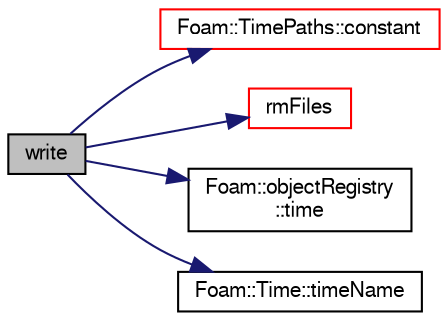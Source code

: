 digraph "write"
{
  bgcolor="transparent";
  edge [fontname="FreeSans",fontsize="10",labelfontname="FreeSans",labelfontsize="10"];
  node [fontname="FreeSans",fontsize="10",shape=record];
  rankdir="LR";
  Node328 [label="write",height=0.2,width=0.4,color="black", fillcolor="grey75", style="filled", fontcolor="black"];
  Node328 -> Node329 [color="midnightblue",fontsize="10",style="solid",fontname="FreeSans"];
  Node329 [label="Foam::TimePaths::constant",height=0.2,width=0.4,color="red",URL="$a26354.html#ab16cfc6e7be33ff5683a856ae077433c",tooltip="Return constant name. "];
  Node328 -> Node331 [color="midnightblue",fontsize="10",style="solid",fontname="FreeSans"];
  Node331 [label="rmFiles",height=0.2,width=0.4,color="red",URL="$a21350.html#a9e0ebba7054ff0811a4f28a13fdf85c7",tooltip="Remove STAR-CD files for the baseName. "];
  Node328 -> Node335 [color="midnightblue",fontsize="10",style="solid",fontname="FreeSans"];
  Node335 [label="Foam::objectRegistry\l::time",height=0.2,width=0.4,color="black",URL="$a26326.html#a0d94096809fe3376b29a2a29ca11bb18",tooltip="Return time. "];
  Node328 -> Node336 [color="midnightblue",fontsize="10",style="solid",fontname="FreeSans"];
  Node336 [label="Foam::Time::timeName",height=0.2,width=0.4,color="black",URL="$a26350.html#ad9d86fef6eca18797c786726cf925179",tooltip="Return time name of given scalar time. "];
}
